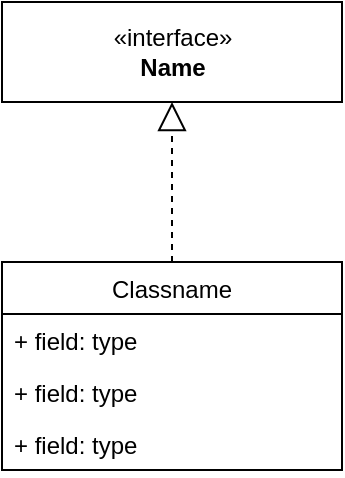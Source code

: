 <mxfile version="14.6.6" type="github">
  <diagram id="C5RBs43oDa-KdzZeNtuy" name="Page-1">
    <mxGraphModel dx="1343" dy="834" grid="1" gridSize="10" guides="1" tooltips="1" connect="1" arrows="1" fold="1" page="1" pageScale="1" pageWidth="827" pageHeight="1169" math="0" shadow="0">
      <root>
        <mxCell id="WIyWlLk6GJQsqaUBKTNV-0" />
        <mxCell id="WIyWlLk6GJQsqaUBKTNV-1" parent="WIyWlLk6GJQsqaUBKTNV-0" />
        <mxCell id="OP4XHnUyY5mF6xz_M6Q1-0" value="&amp;laquo;interface&amp;raquo;&lt;br&gt;&lt;b&gt;Name&lt;/b&gt;" style="html=1;" vertex="1" parent="WIyWlLk6GJQsqaUBKTNV-1">
          <mxGeometry x="110" y="50" width="170" height="50" as="geometry" />
        </mxCell>
        <mxCell id="OP4XHnUyY5mF6xz_M6Q1-1" value="Classname" style="swimlane;fontStyle=0;childLayout=stackLayout;horizontal=1;startSize=26;fillColor=none;horizontalStack=0;resizeParent=1;resizeParentMax=0;resizeLast=0;collapsible=1;marginBottom=0;" vertex="1" parent="WIyWlLk6GJQsqaUBKTNV-1">
          <mxGeometry x="110" y="180" width="170" height="104" as="geometry" />
        </mxCell>
        <mxCell id="OP4XHnUyY5mF6xz_M6Q1-2" value="+ field: type" style="text;strokeColor=none;fillColor=none;align=left;verticalAlign=top;spacingLeft=4;spacingRight=4;overflow=hidden;rotatable=0;points=[[0,0.5],[1,0.5]];portConstraint=eastwest;" vertex="1" parent="OP4XHnUyY5mF6xz_M6Q1-1">
          <mxGeometry y="26" width="170" height="26" as="geometry" />
        </mxCell>
        <mxCell id="OP4XHnUyY5mF6xz_M6Q1-3" value="+ field: type" style="text;strokeColor=none;fillColor=none;align=left;verticalAlign=top;spacingLeft=4;spacingRight=4;overflow=hidden;rotatable=0;points=[[0,0.5],[1,0.5]];portConstraint=eastwest;" vertex="1" parent="OP4XHnUyY5mF6xz_M6Q1-1">
          <mxGeometry y="52" width="170" height="26" as="geometry" />
        </mxCell>
        <mxCell id="OP4XHnUyY5mF6xz_M6Q1-4" value="+ field: type" style="text;strokeColor=none;fillColor=none;align=left;verticalAlign=top;spacingLeft=4;spacingRight=4;overflow=hidden;rotatable=0;points=[[0,0.5],[1,0.5]];portConstraint=eastwest;" vertex="1" parent="OP4XHnUyY5mF6xz_M6Q1-1">
          <mxGeometry y="78" width="170" height="26" as="geometry" />
        </mxCell>
        <mxCell id="OP4XHnUyY5mF6xz_M6Q1-5" value="" style="endArrow=block;dashed=1;endFill=0;endSize=12;html=1;exitX=0.5;exitY=0;exitDx=0;exitDy=0;entryX=0.5;entryY=1;entryDx=0;entryDy=0;" edge="1" parent="WIyWlLk6GJQsqaUBKTNV-1" source="OP4XHnUyY5mF6xz_M6Q1-1" target="OP4XHnUyY5mF6xz_M6Q1-0">
          <mxGeometry width="160" relative="1" as="geometry">
            <mxPoint x="330" y="430" as="sourcePoint" />
            <mxPoint x="490" y="430" as="targetPoint" />
          </mxGeometry>
        </mxCell>
      </root>
    </mxGraphModel>
  </diagram>
</mxfile>
